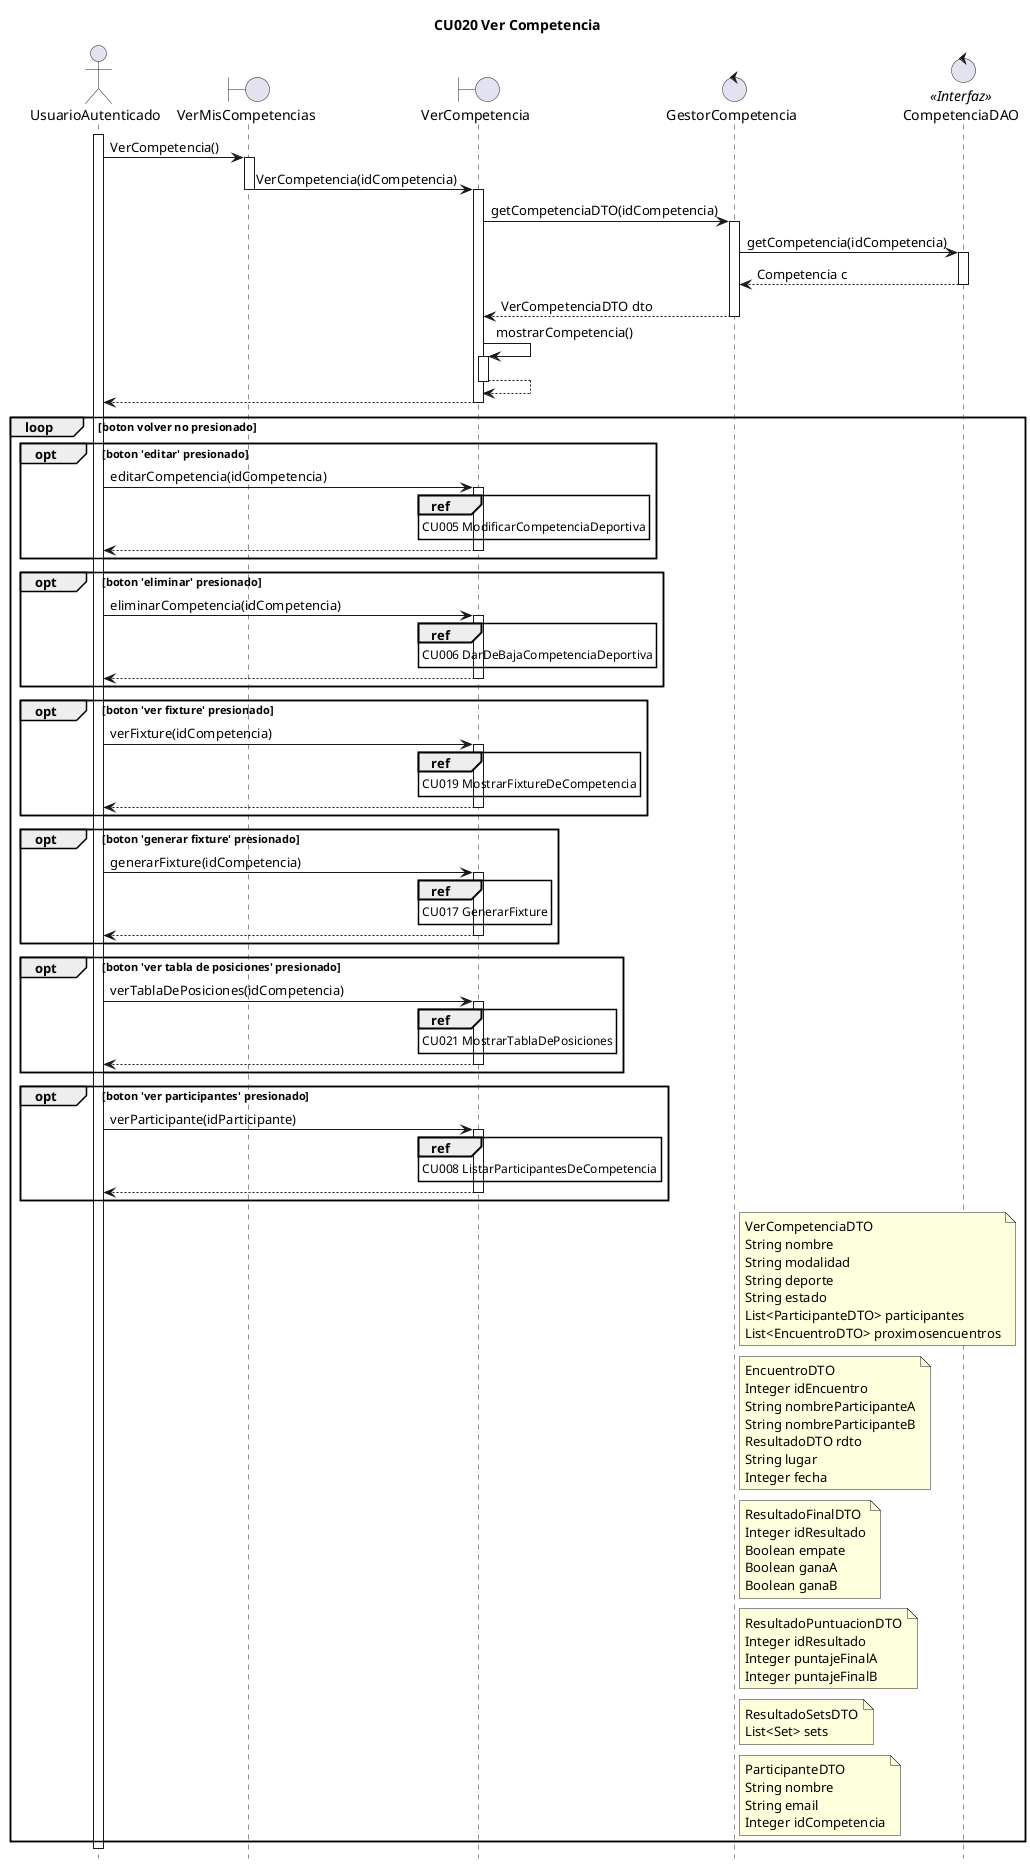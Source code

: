 @startuml
title CU020 Ver Competencia
hide footbox
actor UsuarioAutenticado as us
boundary VerMisCompetencias as in1
boundary VerCompetencia as in2
control GestorCompetencia as g1


control CompetenciaDAO  as dao1 <<Interfaz>>

activate us
us -> in1: VerCompetencia()

activate in1
in1 -> in2: VerCompetencia(idCompetencia)
deactivate in1

activate in2
in2 -> g1: getCompetenciaDTO(idCompetencia)

activate g1
g1 -> dao1: getCompetencia(idCompetencia)

activate dao1
dao1 --> g1: Competencia c
deactivate dao1

g1 --> in2: VerCompetenciaDTO dto
deactivate g1

in2 -> in2: mostrarCompetencia()
activate in2
in2 --> in2
deactivate in2
in2 --> us
deactivate in2

loop boton volver no presionado

    opt boton 'editar' presionado
    us -> in2 : editarCompetencia(idCompetencia)
    activate in2
    ref over in2
    CU005 ModificarCompetenciaDeportiva
    end
    in2 --> us
    deactivate in2
    end

    opt boton 'eliminar' presionado
    us -> in2 : eliminarCompetencia(idCompetencia)
    activate in2
    ref over in2
    CU006 DarDeBajaCompetenciaDeportiva
    end
    in2 --> us
    deactivate in2
    end


    opt boton 'ver fixture' presionado
    us -> in2 : verFixture(idCompetencia)
    activate in2
    ref over in2
    CU019 MostrarFixtureDeCompetencia
    end
    in2 --> us
    deactivate in2
    end

    opt boton 'generar fixture' presionado
    us -> in2 : generarFixture(idCompetencia)
    activate in2
    ref over in2
    CU017 GenerarFixture
    end
    in2 --> us
    deactivate in2
    end

    opt boton 'ver tabla de posiciones' presionado
    us -> in2 : verTablaDePosiciones(idCompetencia)
    activate in2
    ref over in2
    CU021 MostrarTablaDePosiciones
    end
    in2 --> us
    deactivate in2
    end

    opt boton 'ver participantes' presionado
    us -> in2 : verParticipante(idParticipante)
    activate in2
    ref over in2
    CU008 ListarParticipantesDeCompetencia
    end
    in2 --> us
    deactivate in2
    end

note right of g1
VerCompetenciaDTO
String nombre
String modalidad
String deporte
String estado
List<ParticipanteDTO> participantes
List<EncuentroDTO> proximosencuentros
end note

note right of g1
EncuentroDTO
Integer idEncuentro
String nombreParticipanteA
String nombreParticipanteB
ResultadoDTO rdto
String lugar
Integer fecha
end note

note right of g1
ResultadoFinalDTO
Integer idResultado
Boolean empate
Boolean ganaA
Boolean ganaB
end note

note right of g1
ResultadoPuntuacionDTO
Integer idResultado
Integer puntajeFinalA
Integer puntajeFinalB
end note
note right of g1
ResultadoSetsDTO
List<Set> sets
end note
note right of g1
ParticipanteDTO
String nombre
String email
Integer idCompetencia
end note




end
deactivate us
@enduml
